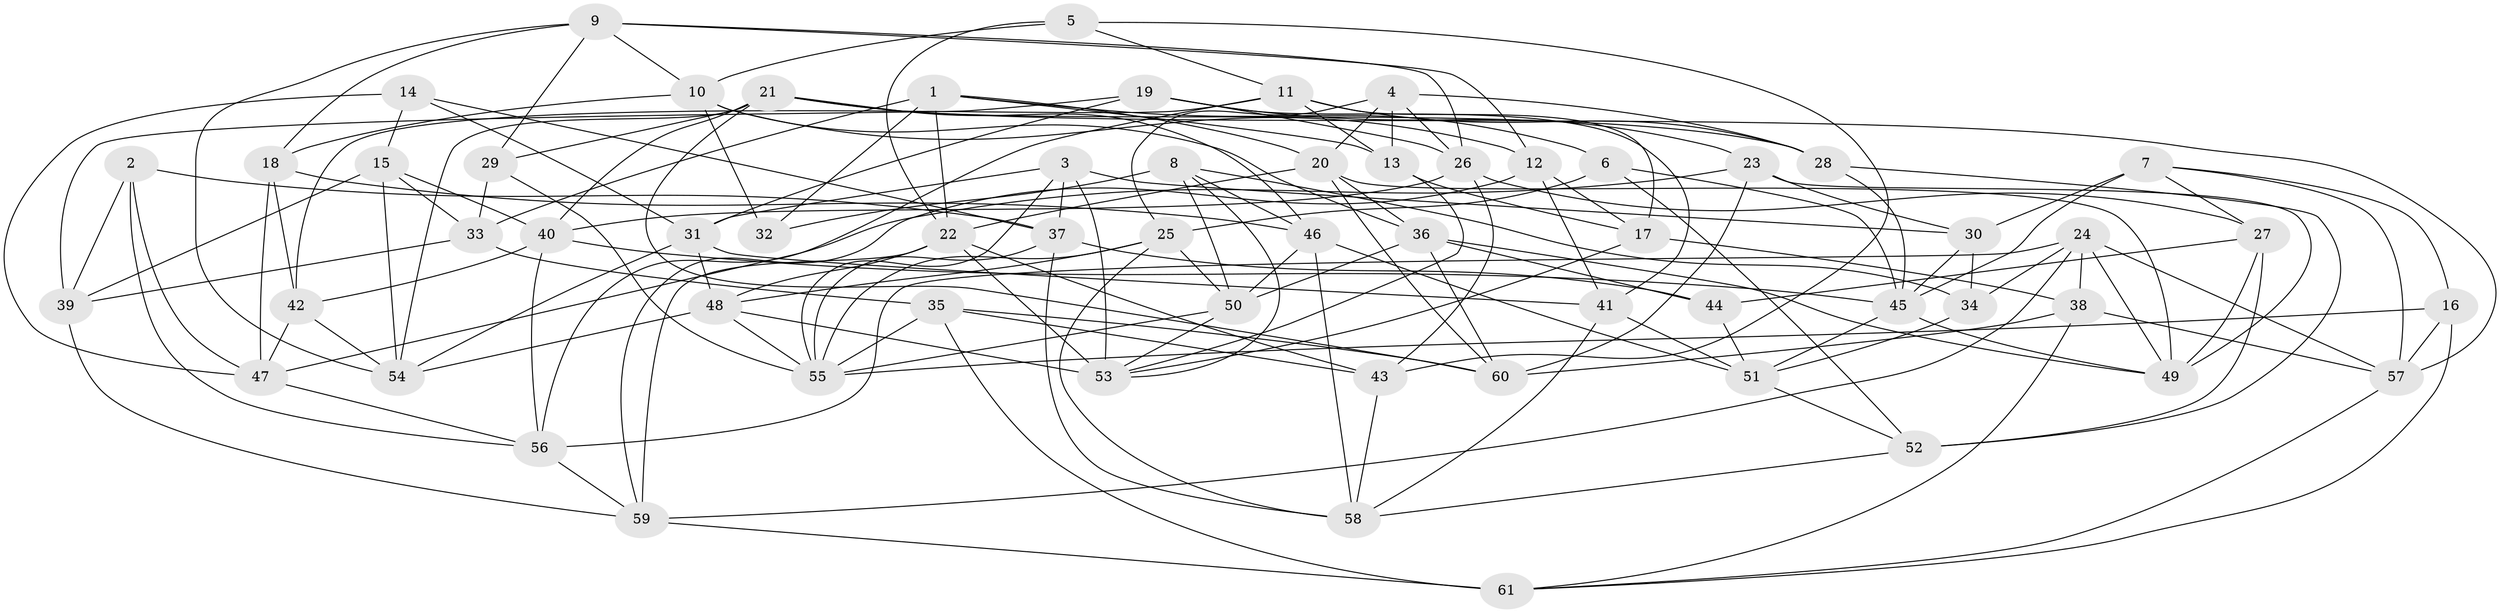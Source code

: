 // original degree distribution, {4: 1.0}
// Generated by graph-tools (version 1.1) at 2025/02/03/09/25 03:02:53]
// undirected, 61 vertices, 165 edges
graph export_dot {
graph [start="1"]
  node [color=gray90,style=filled];
  1;
  2;
  3;
  4;
  5;
  6;
  7;
  8;
  9;
  10;
  11;
  12;
  13;
  14;
  15;
  16;
  17;
  18;
  19;
  20;
  21;
  22;
  23;
  24;
  25;
  26;
  27;
  28;
  29;
  30;
  31;
  32;
  33;
  34;
  35;
  36;
  37;
  38;
  39;
  40;
  41;
  42;
  43;
  44;
  45;
  46;
  47;
  48;
  49;
  50;
  51;
  52;
  53;
  54;
  55;
  56;
  57;
  58;
  59;
  60;
  61;
  1 -- 6 [weight=1.0];
  1 -- 13 [weight=1.0];
  1 -- 20 [weight=1.0];
  1 -- 22 [weight=1.0];
  1 -- 32 [weight=1.0];
  1 -- 33 [weight=1.0];
  2 -- 37 [weight=1.0];
  2 -- 39 [weight=1.0];
  2 -- 47 [weight=1.0];
  2 -- 56 [weight=1.0];
  3 -- 30 [weight=1.0];
  3 -- 31 [weight=1.0];
  3 -- 37 [weight=1.0];
  3 -- 53 [weight=2.0];
  3 -- 55 [weight=1.0];
  4 -- 13 [weight=2.0];
  4 -- 20 [weight=1.0];
  4 -- 25 [weight=1.0];
  4 -- 26 [weight=1.0];
  4 -- 28 [weight=1.0];
  5 -- 10 [weight=1.0];
  5 -- 11 [weight=1.0];
  5 -- 22 [weight=1.0];
  5 -- 43 [weight=1.0];
  6 -- 25 [weight=1.0];
  6 -- 45 [weight=1.0];
  6 -- 52 [weight=1.0];
  7 -- 16 [weight=1.0];
  7 -- 27 [weight=1.0];
  7 -- 30 [weight=1.0];
  7 -- 45 [weight=2.0];
  7 -- 57 [weight=1.0];
  8 -- 32 [weight=2.0];
  8 -- 34 [weight=1.0];
  8 -- 46 [weight=1.0];
  8 -- 50 [weight=1.0];
  8 -- 53 [weight=1.0];
  9 -- 10 [weight=1.0];
  9 -- 12 [weight=1.0];
  9 -- 18 [weight=1.0];
  9 -- 26 [weight=1.0];
  9 -- 29 [weight=1.0];
  9 -- 54 [weight=1.0];
  10 -- 12 [weight=1.0];
  10 -- 18 [weight=1.0];
  10 -- 32 [weight=1.0];
  10 -- 36 [weight=1.0];
  11 -- 13 [weight=1.0];
  11 -- 17 [weight=1.0];
  11 -- 28 [weight=1.0];
  11 -- 42 [weight=1.0];
  11 -- 56 [weight=1.0];
  12 -- 17 [weight=1.0];
  12 -- 41 [weight=2.0];
  12 -- 59 [weight=1.0];
  13 -- 17 [weight=1.0];
  13 -- 53 [weight=1.0];
  14 -- 15 [weight=1.0];
  14 -- 31 [weight=1.0];
  14 -- 37 [weight=1.0];
  14 -- 47 [weight=1.0];
  15 -- 33 [weight=2.0];
  15 -- 39 [weight=1.0];
  15 -- 40 [weight=1.0];
  15 -- 54 [weight=1.0];
  16 -- 55 [weight=1.0];
  16 -- 57 [weight=1.0];
  16 -- 61 [weight=1.0];
  17 -- 38 [weight=2.0];
  17 -- 53 [weight=1.0];
  18 -- 42 [weight=2.0];
  18 -- 46 [weight=1.0];
  18 -- 47 [weight=1.0];
  19 -- 23 [weight=1.0];
  19 -- 26 [weight=1.0];
  19 -- 31 [weight=1.0];
  19 -- 39 [weight=2.0];
  19 -- 41 [weight=1.0];
  20 -- 22 [weight=1.0];
  20 -- 36 [weight=1.0];
  20 -- 49 [weight=1.0];
  20 -- 60 [weight=1.0];
  21 -- 28 [weight=2.0];
  21 -- 29 [weight=1.0];
  21 -- 40 [weight=1.0];
  21 -- 46 [weight=1.0];
  21 -- 54 [weight=1.0];
  21 -- 57 [weight=1.0];
  21 -- 60 [weight=1.0];
  22 -- 43 [weight=2.0];
  22 -- 48 [weight=1.0];
  22 -- 53 [weight=3.0];
  22 -- 59 [weight=1.0];
  23 -- 30 [weight=2.0];
  23 -- 47 [weight=1.0];
  23 -- 49 [weight=1.0];
  23 -- 60 [weight=1.0];
  24 -- 34 [weight=1.0];
  24 -- 38 [weight=1.0];
  24 -- 49 [weight=1.0];
  24 -- 56 [weight=1.0];
  24 -- 57 [weight=1.0];
  24 -- 59 [weight=1.0];
  25 -- 48 [weight=1.0];
  25 -- 50 [weight=1.0];
  25 -- 55 [weight=1.0];
  25 -- 58 [weight=1.0];
  26 -- 27 [weight=1.0];
  26 -- 40 [weight=1.0];
  26 -- 43 [weight=1.0];
  27 -- 44 [weight=1.0];
  27 -- 49 [weight=1.0];
  27 -- 52 [weight=2.0];
  28 -- 45 [weight=1.0];
  28 -- 52 [weight=1.0];
  29 -- 33 [weight=1.0];
  29 -- 55 [weight=1.0];
  30 -- 34 [weight=1.0];
  30 -- 45 [weight=1.0];
  31 -- 41 [weight=1.0];
  31 -- 48 [weight=1.0];
  31 -- 54 [weight=1.0];
  33 -- 35 [weight=1.0];
  33 -- 39 [weight=1.0];
  34 -- 51 [weight=1.0];
  35 -- 43 [weight=1.0];
  35 -- 55 [weight=1.0];
  35 -- 60 [weight=1.0];
  35 -- 61 [weight=2.0];
  36 -- 44 [weight=1.0];
  36 -- 49 [weight=1.0];
  36 -- 50 [weight=1.0];
  36 -- 60 [weight=1.0];
  37 -- 44 [weight=1.0];
  37 -- 55 [weight=1.0];
  37 -- 58 [weight=1.0];
  38 -- 57 [weight=1.0];
  38 -- 60 [weight=1.0];
  38 -- 61 [weight=1.0];
  39 -- 59 [weight=1.0];
  40 -- 42 [weight=1.0];
  40 -- 45 [weight=1.0];
  40 -- 56 [weight=1.0];
  41 -- 51 [weight=1.0];
  41 -- 58 [weight=1.0];
  42 -- 47 [weight=1.0];
  42 -- 54 [weight=1.0];
  43 -- 58 [weight=1.0];
  44 -- 51 [weight=1.0];
  45 -- 49 [weight=1.0];
  45 -- 51 [weight=1.0];
  46 -- 50 [weight=1.0];
  46 -- 51 [weight=1.0];
  46 -- 58 [weight=1.0];
  47 -- 56 [weight=1.0];
  48 -- 53 [weight=1.0];
  48 -- 54 [weight=1.0];
  48 -- 55 [weight=1.0];
  50 -- 53 [weight=1.0];
  50 -- 55 [weight=1.0];
  51 -- 52 [weight=1.0];
  52 -- 58 [weight=1.0];
  56 -- 59 [weight=1.0];
  57 -- 61 [weight=1.0];
  59 -- 61 [weight=1.0];
}
